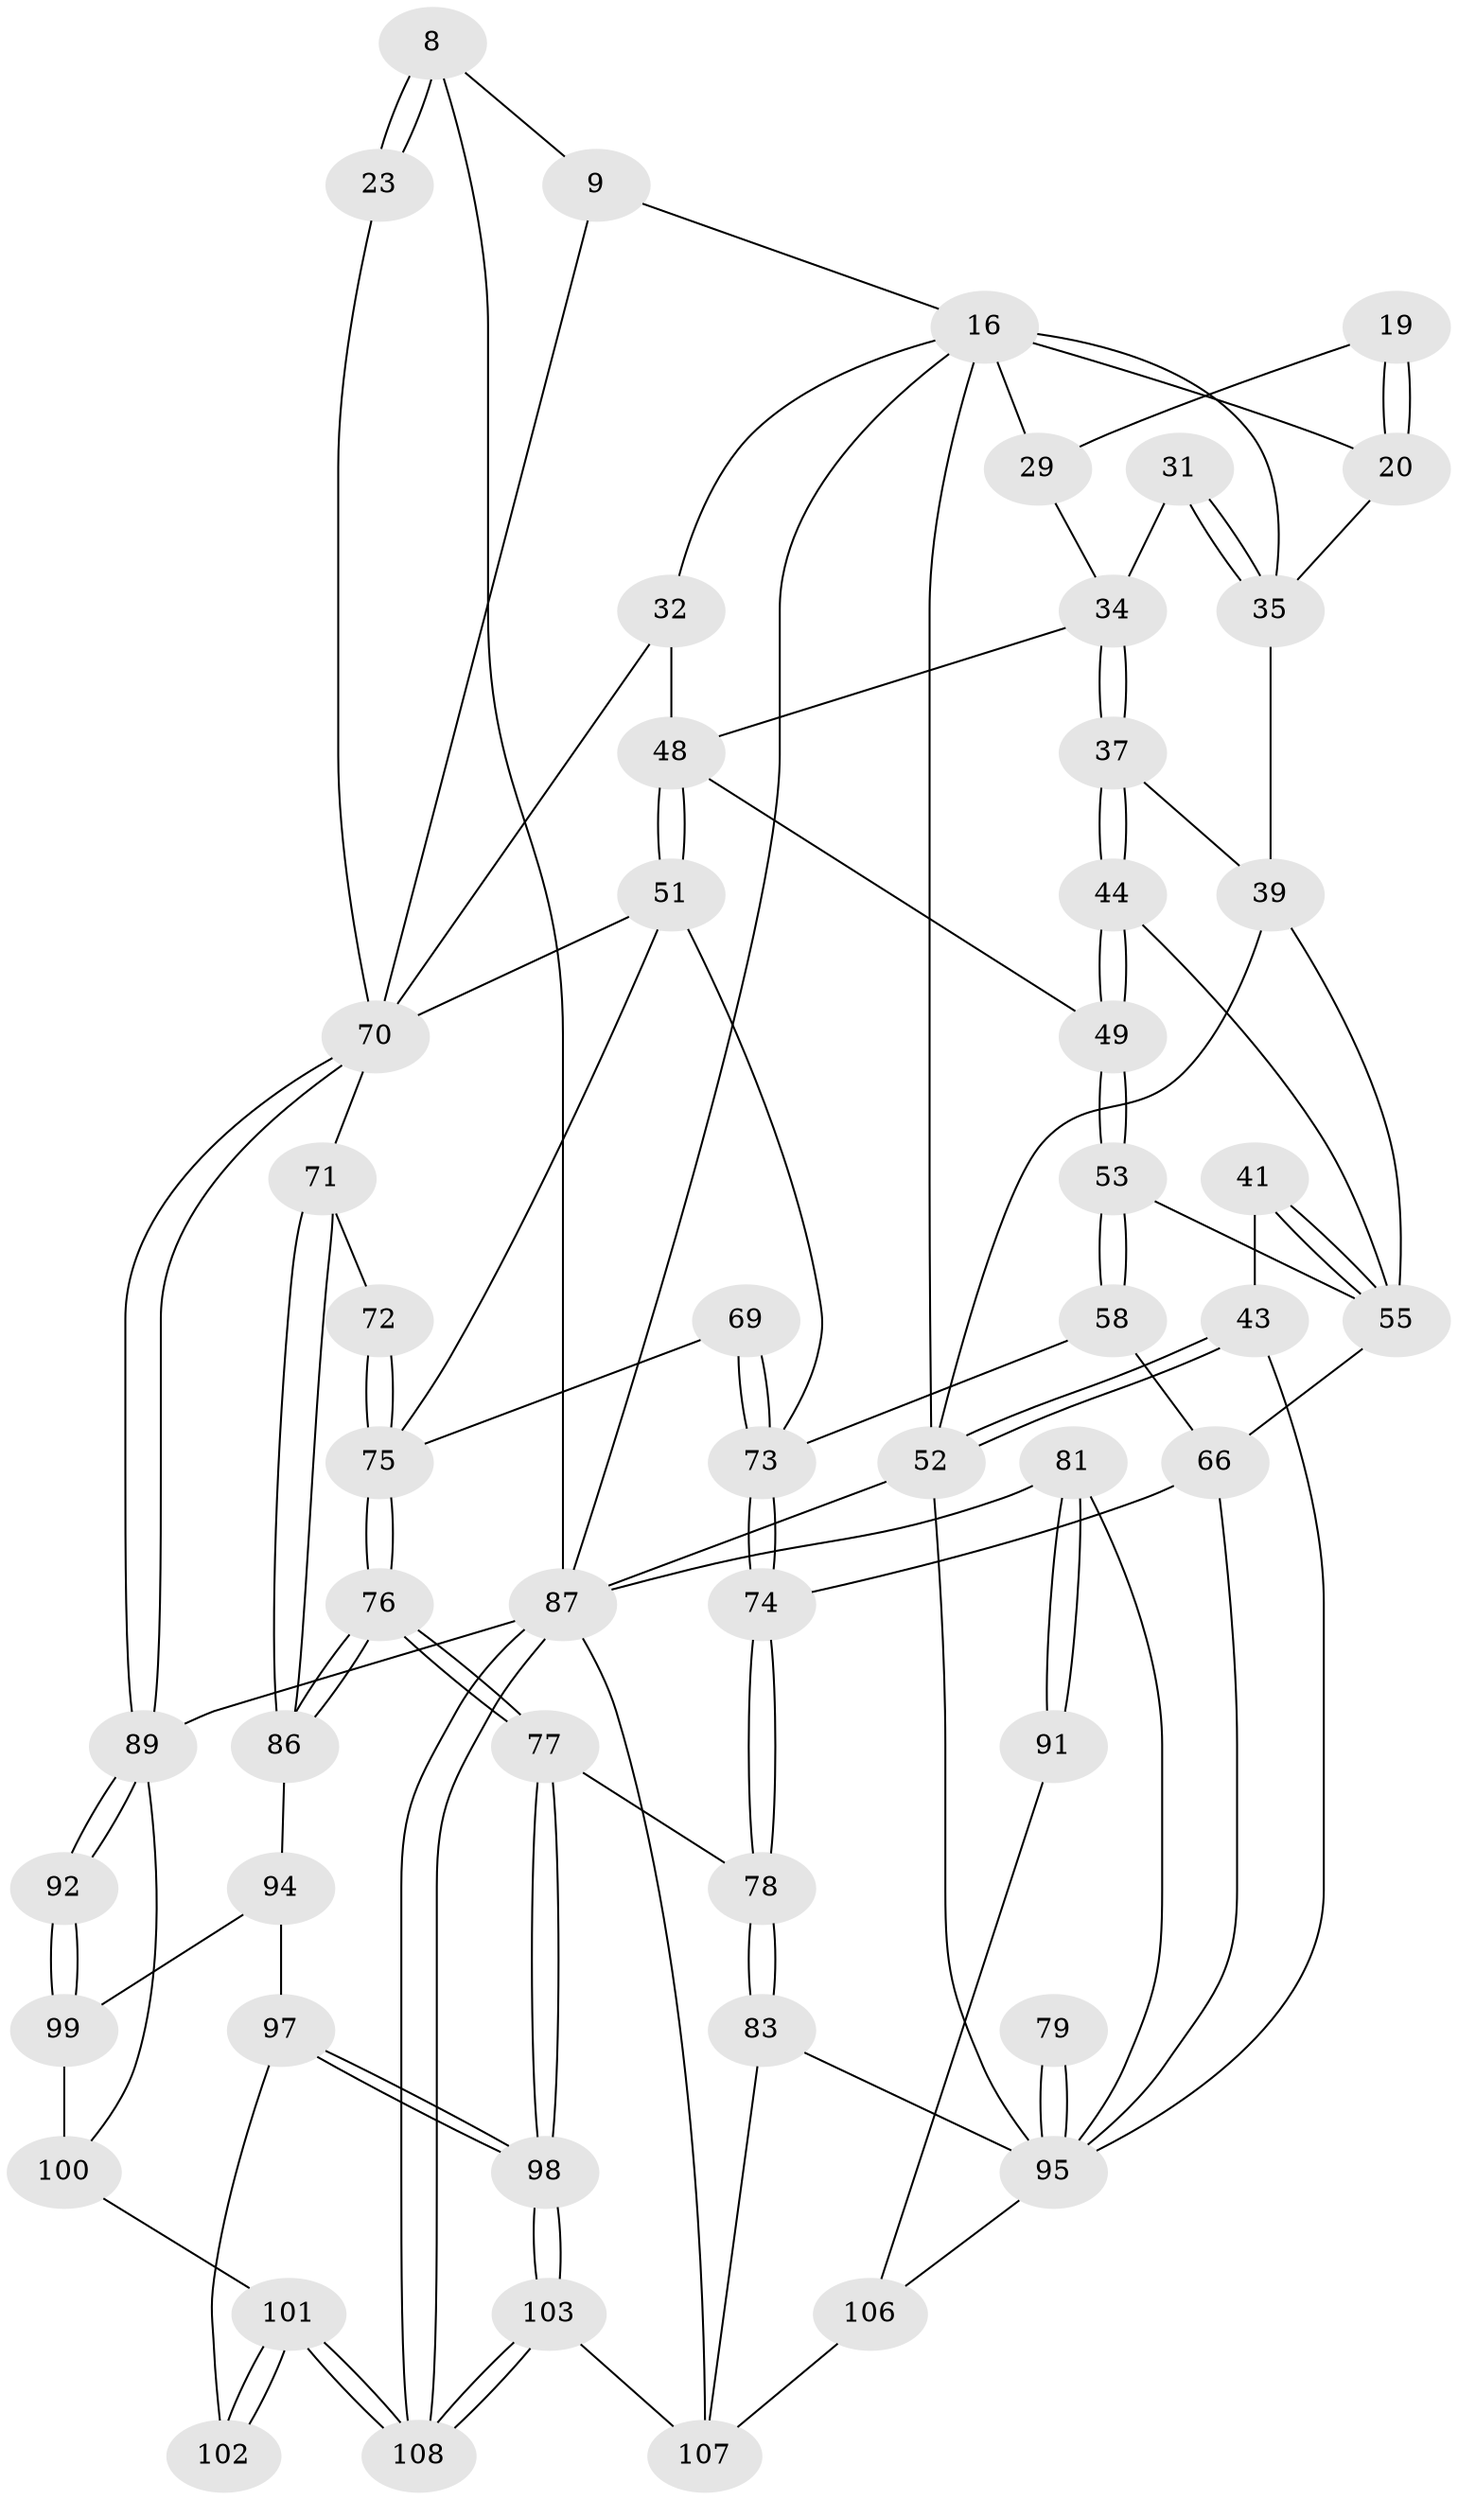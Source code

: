 // original degree distribution, {3: 0.018518518518518517, 6: 0.23148148148148148, 4: 0.25, 5: 0.5}
// Generated by graph-tools (version 1.1) at 2025/59/03/09/25 04:59:50]
// undirected, 54 vertices, 122 edges
graph export_dot {
graph [start="1"]
  node [color=gray90,style=filled];
  8 [pos="+0.8490839417381146+0.12857172986321902",super="+1+2"];
  9 [pos="+0.7396861924238316+0.16457815053070843"];
  16 [pos="+0.17278645446552224+0.10357140994628843",super="+4+12+15"];
  19 [pos="+0.41379394413074927+0.19564341015133663",super="+18"];
  20 [pos="+0.40344599644579227+0.19936528580958635",super="+14+13"];
  23 [pos="+1+0.3250266175601299"];
  29 [pos="+0.5008204422586774+0.20785055266534594",super="+17"];
  31 [pos="+0.3965953804220208+0.27218294916699437"];
  32 [pos="+0.6730363765069683+0.2545943773919482",super="+11"];
  34 [pos="+0.4836786230248796+0.31740576553866645",super="+30"];
  35 [pos="+0.34463729547578253+0.30537370228142624",super="+25+28"];
  37 [pos="+0.45271068784405205+0.402387434289453"];
  39 [pos="+0.3335921836945926+0.3307154681321334",super="+26+38"];
  41 [pos="+0.27450573359312774+0.47556743076120706"];
  43 [pos="+0.13462431831203478+0.40272694597501474",super="+42"];
  44 [pos="+0.45772147924111867+0.4290789505314268"];
  48 [pos="+0.5847076074397297+0.4160415017845744",super="+33"];
  49 [pos="+0.505441711157942+0.4626053705756895"];
  51 [pos="+0.6738930712256184+0.5141704277438978",super="+50"];
  52 [pos="+0+0.4661055516271227",super="+22+21+27"];
  53 [pos="+0.5060341874971304+0.5190671780875341"];
  55 [pos="+0.3355273917192613+0.601855838966425",super="+54+45+40"];
  58 [pos="+0.5343534361624794+0.5782381144996718"];
  66 [pos="+0.4972766868072086+0.6557567339323778",super="+65+62"];
  69 [pos="+0.6752841546914354+0.6492933575096609"];
  70 [pos="+1+0.5307114130109917",super="+46+36+47+10"];
  71 [pos="+0.9170324804524035+0.6003047775260812"];
  72 [pos="+0.9155698362755881+0.600348096318872"];
  73 [pos="+0.6375351566572925+0.6955575548105319",super="+57+56"];
  74 [pos="+0.6049656974272372+0.7700402341672208"];
  75 [pos="+0.711924083047921+0.771192019608424",super="+68+67"];
  76 [pos="+0.686929299769193+0.8139824732540623"];
  77 [pos="+0.6811183560105131+0.8154829471544955"];
  78 [pos="+0.6122721305584367+0.7912878979046789"];
  79 [pos="+0.22161951122652102+0.8101914077608676"];
  81 [pos="+0+0.7923647825533411"];
  83 [pos="+0.5175484008055503+0.8676210013342858"];
  86 [pos="+0.8067498640594313+0.8359357899336429"];
  87 [pos="+1+1",super="+82"];
  89 [pos="+1+0.6616217488923198",super="+88"];
  91 [pos="+0+0.7932514905820401"];
  92 [pos="+1+0.6904286001554176"];
  94 [pos="+0.8177464708035885+0.8463386714284981"];
  95 [pos="+0.22605140579394048+0.8256027735027585",super="+84+85+63+80"];
  97 [pos="+0.7463312628098874+0.9607975615663236",super="+96"];
  98 [pos="+0.6899139155689755+0.9834510169626512"];
  99 [pos="+0.9345792985793528+0.9067162599890225",super="+93"];
  100 [pos="+0.9343588570724427+0.9161432427538023"];
  101 [pos="+0.8886939892298884+1"];
  102 [pos="+0.8577184374857133+0.9688706518933552"];
  103 [pos="+0.6170807250105598+1"];
  106 [pos="+0.04343122223766316+0.9545843837785369",super="+90+105"];
  107 [pos="+0.2640548864854124+1",super="+104"];
  108 [pos="+0.975751668292437+1"];
  8 -- 9;
  8 -- 23 [weight=2];
  8 -- 23;
  8 -- 87 [weight=2];
  9 -- 16;
  9 -- 70;
  16 -- 87;
  16 -- 20 [weight=2];
  16 -- 29;
  16 -- 52;
  16 -- 32;
  16 -- 35;
  19 -- 20 [weight=2];
  19 -- 20;
  19 -- 29 [weight=2];
  20 -- 35;
  23 -- 70;
  29 -- 34;
  31 -- 35 [weight=2];
  31 -- 35;
  31 -- 34;
  32 -- 70 [weight=2];
  32 -- 48;
  34 -- 37;
  34 -- 37;
  34 -- 48;
  35 -- 39 [weight=2];
  37 -- 44;
  37 -- 44;
  37 -- 39;
  39 -- 52;
  39 -- 55;
  41 -- 55 [weight=2];
  41 -- 55;
  41 -- 43;
  43 -- 52 [weight=2];
  43 -- 52;
  43 -- 95;
  44 -- 49;
  44 -- 49;
  44 -- 55;
  48 -- 49;
  48 -- 51;
  48 -- 51;
  49 -- 53;
  49 -- 53;
  51 -- 73;
  51 -- 75;
  51 -- 70;
  52 -- 87;
  52 -- 95;
  53 -- 58;
  53 -- 58;
  53 -- 55;
  55 -- 66;
  58 -- 73;
  58 -- 66;
  66 -- 74;
  66 -- 95 [weight=2];
  69 -- 73 [weight=2];
  69 -- 73;
  69 -- 75;
  70 -- 71;
  70 -- 89;
  70 -- 89;
  71 -- 72;
  71 -- 86;
  71 -- 86;
  72 -- 75 [weight=2];
  72 -- 75;
  73 -- 74;
  73 -- 74;
  74 -- 78;
  74 -- 78;
  75 -- 76;
  75 -- 76;
  76 -- 77;
  76 -- 77;
  76 -- 86;
  76 -- 86;
  77 -- 78;
  77 -- 98;
  77 -- 98;
  78 -- 83;
  78 -- 83;
  79 -- 95 [weight=3];
  79 -- 95;
  81 -- 91;
  81 -- 91;
  81 -- 87;
  81 -- 95;
  83 -- 95;
  83 -- 107;
  86 -- 94;
  87 -- 108;
  87 -- 108;
  87 -- 107;
  87 -- 89;
  89 -- 92;
  89 -- 92;
  89 -- 100;
  91 -- 106 [weight=2];
  92 -- 99 [weight=2];
  92 -- 99;
  94 -- 99;
  94 -- 97;
  95 -- 106 [weight=2];
  97 -- 98;
  97 -- 98;
  97 -- 102 [weight=2];
  98 -- 103;
  98 -- 103;
  99 -- 100;
  100 -- 101;
  101 -- 102;
  101 -- 102;
  101 -- 108;
  101 -- 108;
  103 -- 108;
  103 -- 108;
  103 -- 107;
  106 -- 107;
}
